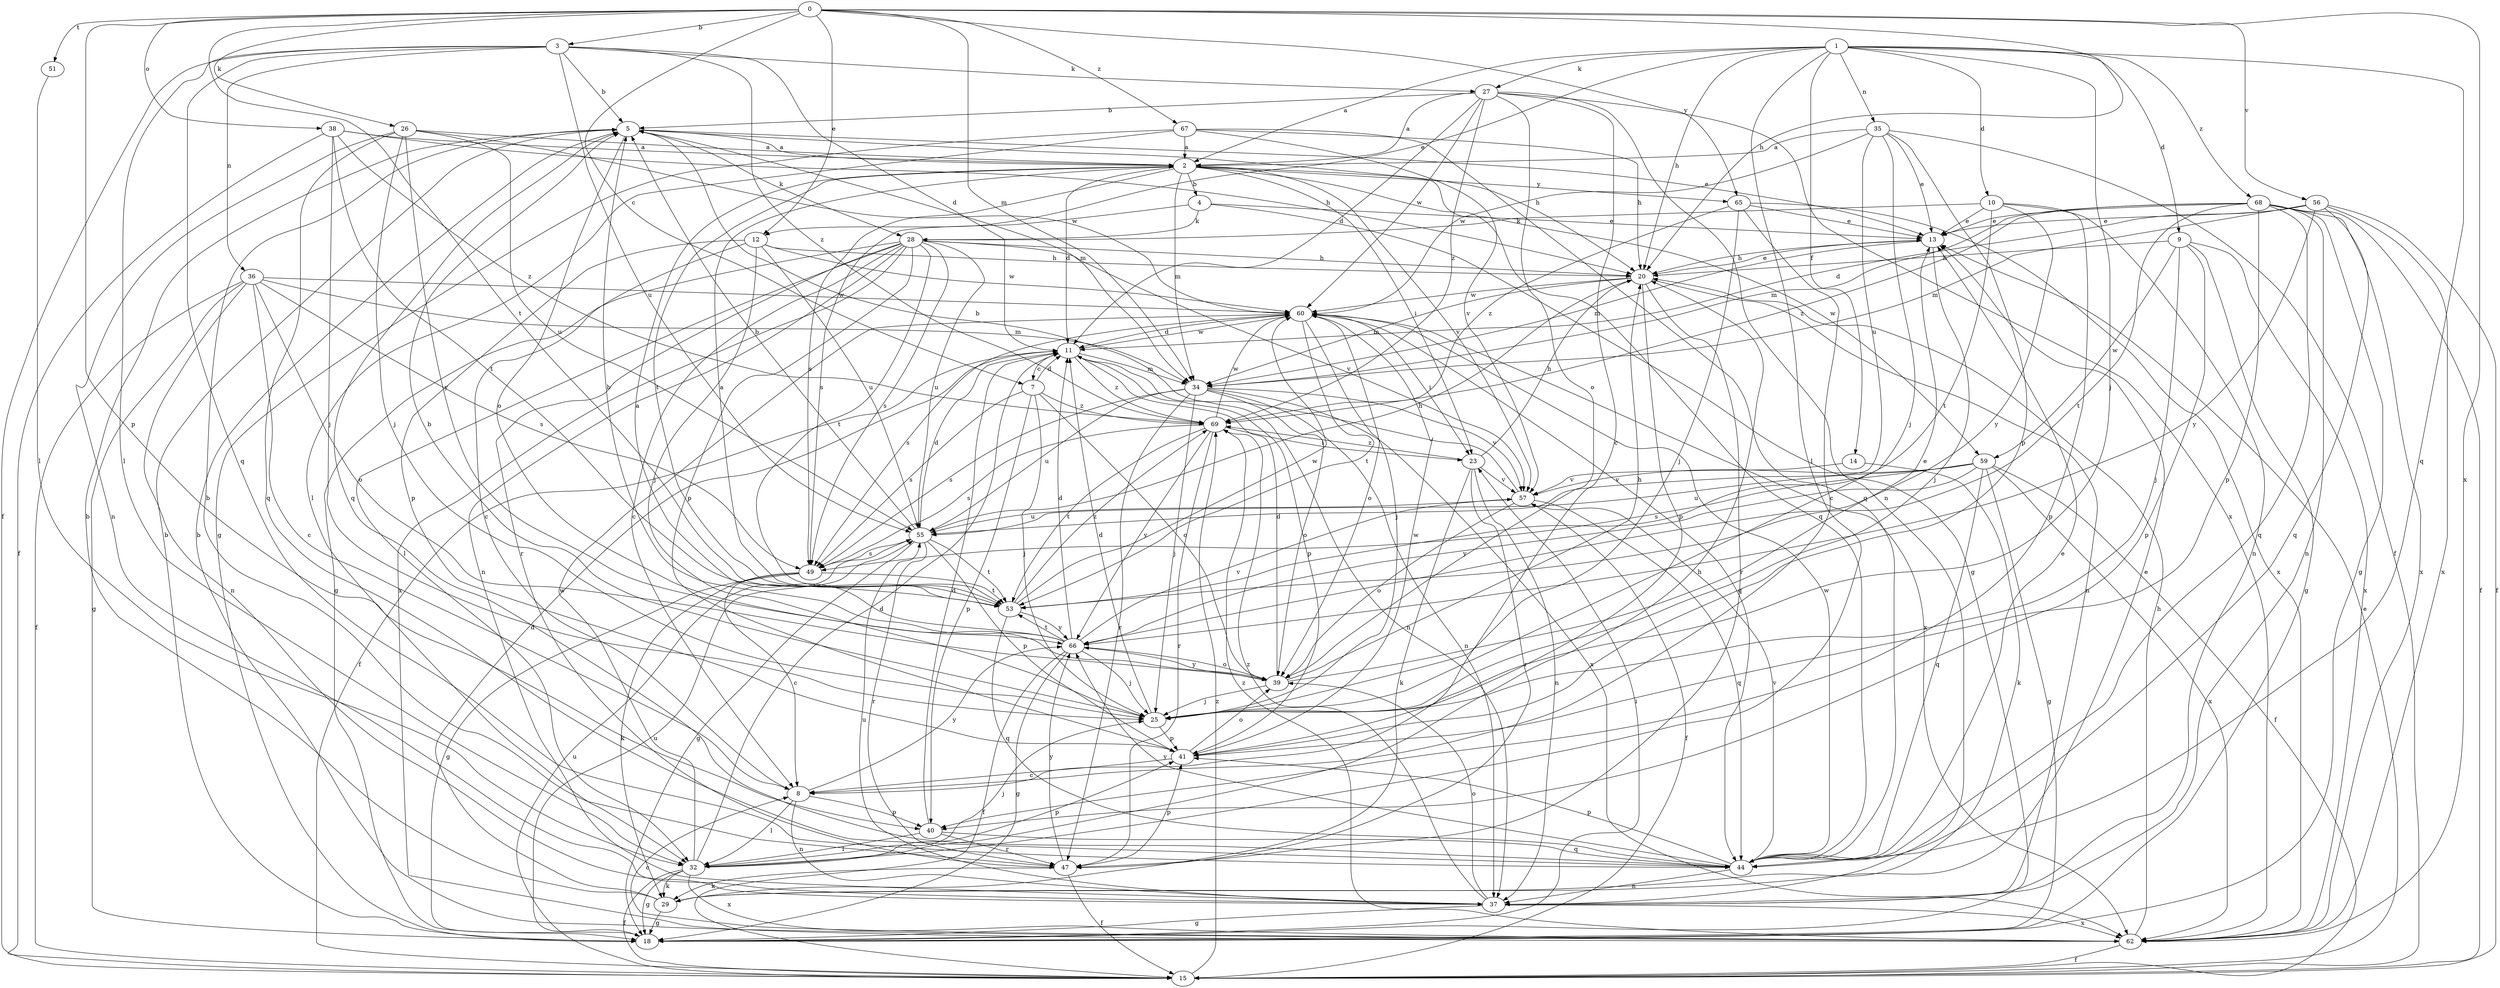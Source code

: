 strict digraph  {
0;
1;
2;
3;
4;
5;
7;
8;
9;
10;
11;
12;
13;
14;
15;
18;
20;
23;
25;
26;
27;
28;
29;
32;
34;
35;
36;
37;
38;
39;
40;
41;
44;
47;
49;
51;
53;
55;
56;
57;
59;
60;
62;
65;
66;
67;
68;
69;
0 -> 3  [label=b];
0 -> 7  [label=c];
0 -> 12  [label=e];
0 -> 20  [label=h];
0 -> 26  [label=k];
0 -> 34  [label=m];
0 -> 38  [label=o];
0 -> 40  [label=p];
0 -> 51  [label=t];
0 -> 53  [label=t];
0 -> 56  [label=v];
0 -> 62  [label=x];
0 -> 65  [label=y];
0 -> 67  [label=z];
1 -> 2  [label=a];
1 -> 9  [label=d];
1 -> 10  [label=d];
1 -> 12  [label=e];
1 -> 14  [label=f];
1 -> 20  [label=h];
1 -> 25  [label=j];
1 -> 27  [label=k];
1 -> 32  [label=l];
1 -> 35  [label=n];
1 -> 44  [label=q];
1 -> 68  [label=z];
2 -> 4  [label=b];
2 -> 11  [label=d];
2 -> 23  [label=i];
2 -> 34  [label=m];
2 -> 44  [label=q];
2 -> 49  [label=s];
2 -> 53  [label=t];
2 -> 57  [label=v];
2 -> 59  [label=w];
2 -> 65  [label=y];
3 -> 5  [label=b];
3 -> 11  [label=d];
3 -> 15  [label=f];
3 -> 27  [label=k];
3 -> 32  [label=l];
3 -> 36  [label=n];
3 -> 44  [label=q];
3 -> 55  [label=u];
3 -> 69  [label=z];
4 -> 13  [label=e];
4 -> 18  [label=g];
4 -> 28  [label=k];
4 -> 49  [label=s];
5 -> 2  [label=a];
5 -> 13  [label=e];
5 -> 20  [label=h];
5 -> 28  [label=k];
5 -> 34  [label=m];
5 -> 39  [label=o];
5 -> 44  [label=q];
7 -> 11  [label=d];
7 -> 25  [label=j];
7 -> 39  [label=o];
7 -> 40  [label=p];
7 -> 49  [label=s];
7 -> 69  [label=z];
8 -> 32  [label=l];
8 -> 37  [label=n];
8 -> 40  [label=p];
8 -> 66  [label=y];
9 -> 18  [label=g];
9 -> 20  [label=h];
9 -> 25  [label=j];
9 -> 40  [label=p];
9 -> 59  [label=w];
9 -> 62  [label=x];
10 -> 13  [label=e];
10 -> 28  [label=k];
10 -> 37  [label=n];
10 -> 40  [label=p];
10 -> 53  [label=t];
10 -> 66  [label=y];
11 -> 7  [label=c];
11 -> 15  [label=f];
11 -> 34  [label=m];
11 -> 37  [label=n];
11 -> 41  [label=p];
11 -> 60  [label=w];
11 -> 69  [label=z];
12 -> 8  [label=c];
12 -> 20  [label=h];
12 -> 25  [label=j];
12 -> 41  [label=p];
12 -> 55  [label=u];
12 -> 60  [label=w];
13 -> 20  [label=h];
13 -> 25  [label=j];
13 -> 34  [label=m];
14 -> 29  [label=k];
14 -> 57  [label=v];
15 -> 13  [label=e];
15 -> 55  [label=u];
15 -> 69  [label=z];
18 -> 5  [label=b];
18 -> 23  [label=i];
18 -> 55  [label=u];
20 -> 13  [label=e];
20 -> 34  [label=m];
20 -> 37  [label=n];
20 -> 41  [label=p];
20 -> 47  [label=r];
20 -> 60  [label=w];
23 -> 20  [label=h];
23 -> 29  [label=k];
23 -> 37  [label=n];
23 -> 47  [label=r];
23 -> 57  [label=v];
23 -> 69  [label=z];
25 -> 5  [label=b];
25 -> 11  [label=d];
25 -> 41  [label=p];
26 -> 2  [label=a];
26 -> 25  [label=j];
26 -> 37  [label=n];
26 -> 44  [label=q];
26 -> 55  [label=u];
26 -> 60  [label=w];
26 -> 66  [label=y];
27 -> 2  [label=a];
27 -> 5  [label=b];
27 -> 8  [label=c];
27 -> 11  [label=d];
27 -> 37  [label=n];
27 -> 39  [label=o];
27 -> 60  [label=w];
27 -> 62  [label=x];
27 -> 69  [label=z];
28 -> 8  [label=c];
28 -> 18  [label=g];
28 -> 20  [label=h];
28 -> 32  [label=l];
28 -> 37  [label=n];
28 -> 41  [label=p];
28 -> 47  [label=r];
28 -> 49  [label=s];
28 -> 53  [label=t];
28 -> 55  [label=u];
28 -> 57  [label=v];
28 -> 62  [label=x];
29 -> 5  [label=b];
29 -> 11  [label=d];
29 -> 13  [label=e];
29 -> 18  [label=g];
32 -> 11  [label=d];
32 -> 15  [label=f];
32 -> 18  [label=g];
32 -> 20  [label=h];
32 -> 25  [label=j];
32 -> 29  [label=k];
32 -> 41  [label=p];
32 -> 60  [label=w];
32 -> 62  [label=x];
34 -> 25  [label=j];
34 -> 37  [label=n];
34 -> 39  [label=o];
34 -> 47  [label=r];
34 -> 49  [label=s];
34 -> 55  [label=u];
34 -> 57  [label=v];
34 -> 62  [label=x];
35 -> 2  [label=a];
35 -> 13  [label=e];
35 -> 15  [label=f];
35 -> 25  [label=j];
35 -> 41  [label=p];
35 -> 55  [label=u];
35 -> 60  [label=w];
36 -> 8  [label=c];
36 -> 15  [label=f];
36 -> 18  [label=g];
36 -> 34  [label=m];
36 -> 37  [label=n];
36 -> 39  [label=o];
36 -> 49  [label=s];
36 -> 60  [label=w];
37 -> 18  [label=g];
37 -> 39  [label=o];
37 -> 55  [label=u];
37 -> 62  [label=x];
37 -> 69  [label=z];
38 -> 2  [label=a];
38 -> 15  [label=f];
38 -> 20  [label=h];
38 -> 25  [label=j];
38 -> 53  [label=t];
38 -> 69  [label=z];
39 -> 11  [label=d];
39 -> 13  [label=e];
39 -> 20  [label=h];
39 -> 25  [label=j];
39 -> 66  [label=y];
40 -> 11  [label=d];
40 -> 32  [label=l];
40 -> 44  [label=q];
40 -> 47  [label=r];
41 -> 8  [label=c];
41 -> 39  [label=o];
41 -> 60  [label=w];
44 -> 13  [label=e];
44 -> 37  [label=n];
44 -> 41  [label=p];
44 -> 57  [label=v];
44 -> 60  [label=w];
44 -> 66  [label=y];
47 -> 5  [label=b];
47 -> 15  [label=f];
47 -> 29  [label=k];
47 -> 41  [label=p];
47 -> 66  [label=y];
49 -> 8  [label=c];
49 -> 18  [label=g];
49 -> 29  [label=k];
49 -> 53  [label=t];
51 -> 32  [label=l];
53 -> 2  [label=a];
53 -> 44  [label=q];
53 -> 60  [label=w];
53 -> 66  [label=y];
53 -> 69  [label=z];
55 -> 5  [label=b];
55 -> 11  [label=d];
55 -> 18  [label=g];
55 -> 20  [label=h];
55 -> 41  [label=p];
55 -> 47  [label=r];
55 -> 49  [label=s];
55 -> 53  [label=t];
56 -> 11  [label=d];
56 -> 13  [label=e];
56 -> 15  [label=f];
56 -> 34  [label=m];
56 -> 44  [label=q];
56 -> 62  [label=x];
56 -> 66  [label=y];
57 -> 5  [label=b];
57 -> 15  [label=f];
57 -> 39  [label=o];
57 -> 44  [label=q];
57 -> 55  [label=u];
59 -> 15  [label=f];
59 -> 18  [label=g];
59 -> 44  [label=q];
59 -> 49  [label=s];
59 -> 55  [label=u];
59 -> 57  [label=v];
59 -> 62  [label=x];
59 -> 66  [label=y];
60 -> 11  [label=d];
60 -> 23  [label=i];
60 -> 25  [label=j];
60 -> 39  [label=o];
60 -> 44  [label=q];
60 -> 49  [label=s];
60 -> 53  [label=t];
60 -> 62  [label=x];
62 -> 5  [label=b];
62 -> 8  [label=c];
62 -> 15  [label=f];
62 -> 20  [label=h];
62 -> 69  [label=z];
65 -> 8  [label=c];
65 -> 13  [label=e];
65 -> 25  [label=j];
65 -> 62  [label=x];
65 -> 69  [label=z];
66 -> 2  [label=a];
66 -> 5  [label=b];
66 -> 11  [label=d];
66 -> 15  [label=f];
66 -> 18  [label=g];
66 -> 25  [label=j];
66 -> 39  [label=o];
66 -> 53  [label=t];
66 -> 57  [label=v];
67 -> 2  [label=a];
67 -> 18  [label=g];
67 -> 20  [label=h];
67 -> 32  [label=l];
67 -> 44  [label=q];
67 -> 57  [label=v];
68 -> 13  [label=e];
68 -> 15  [label=f];
68 -> 18  [label=g];
68 -> 34  [label=m];
68 -> 37  [label=n];
68 -> 41  [label=p];
68 -> 44  [label=q];
68 -> 53  [label=t];
68 -> 62  [label=x];
68 -> 69  [label=z];
69 -> 23  [label=i];
69 -> 47  [label=r];
69 -> 49  [label=s];
69 -> 53  [label=t];
69 -> 60  [label=w];
69 -> 66  [label=y];
}
